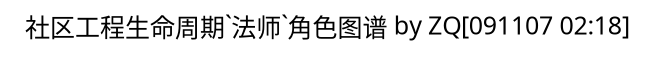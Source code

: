 digraph G {

    graph [label="社区工程生命周期`法师`角色图谱 by ZQ[091107 02:18]",
        labeljust="l",labelloc="t",
        fontsize=12.0,
        fontname="VeraSansYuanTi-Regular.ttf",        
        center=1,
        ];
    node[fontsize=10.0,
        ];
    edge [fontsize=9.0,
        ];
    
}
